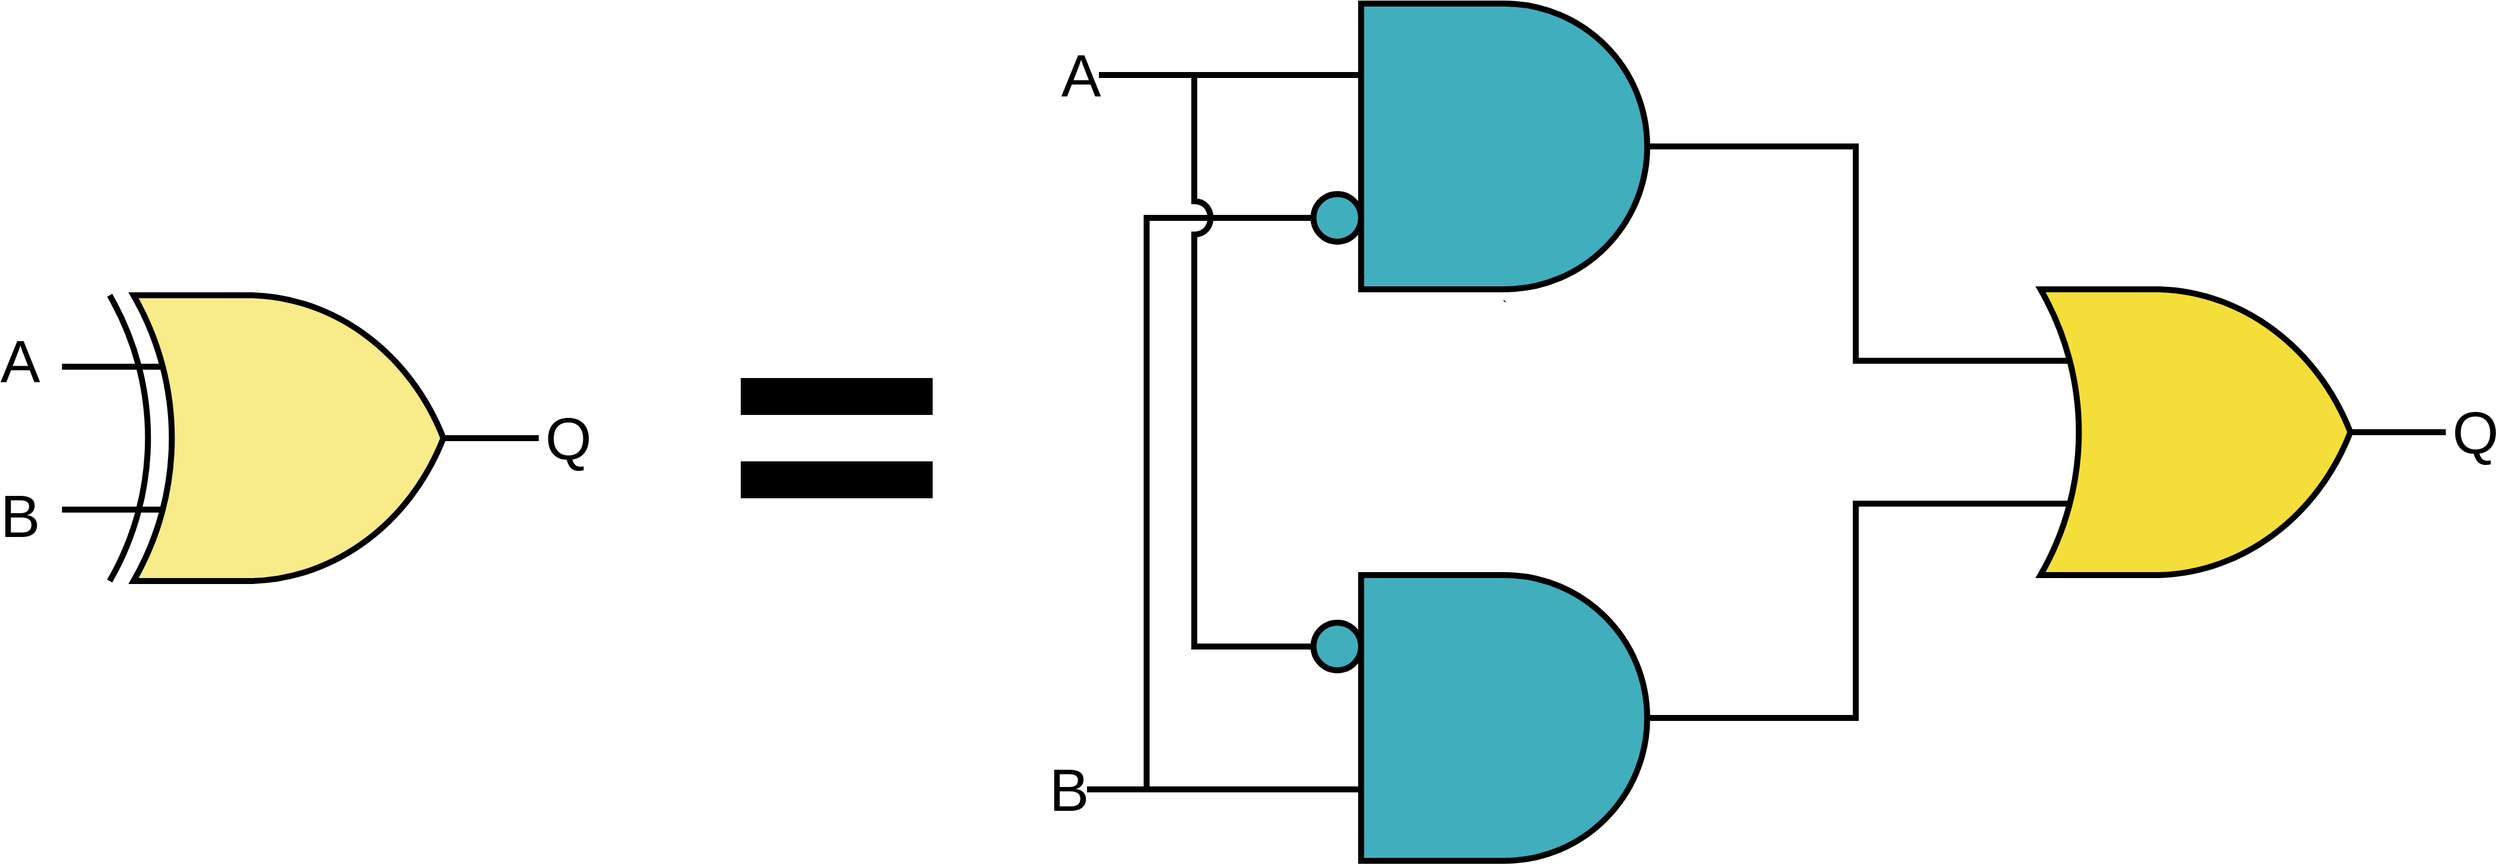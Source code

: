 <mxfile version="13.5.1" type="device"><diagram id="aLLUPcdGRL2v_aYeyfVb" name="Page-1"><mxGraphModel dx="2560" dy="1480" grid="1" gridSize="10" guides="1" tooltips="1" connect="1" arrows="1" fold="1" page="1" pageScale="1" pageWidth="1100" pageHeight="850" math="0" shadow="0"><root><mxCell id="0"/><mxCell id="1" parent="0"/><mxCell id="ppTHPDTWSaeLy9TkCwze-26" style="edgeStyle=orthogonalEdgeStyle;rounded=0;orthogonalLoop=1;jettySize=auto;html=1;exitX=0;exitY=0.75;exitDx=0;exitDy=0;exitPerimeter=0;entryX=0;entryY=0.75;entryDx=0;entryDy=0;entryPerimeter=0;endArrow=none;endFill=0;strokeWidth=5;" edge="1" parent="1" source="ppTHPDTWSaeLy9TkCwze-4" target="ppTHPDTWSaeLy9TkCwze-8"><mxGeometry relative="1" as="geometry"><Array as="points"><mxPoint x="1000" y="240"/><mxPoint x="1000" y="720"/></Array></mxGeometry></mxCell><mxCell id="ppTHPDTWSaeLy9TkCwze-28" style="edgeStyle=orthogonalEdgeStyle;rounded=0;jumpStyle=arc;jumpSize=20;orthogonalLoop=1;jettySize=auto;html=1;exitX=1;exitY=0.5;exitDx=0;exitDy=0;exitPerimeter=0;entryX=0;entryY=0.25;entryDx=0;entryDy=0;entryPerimeter=0;endArrow=none;endFill=0;strokeWidth=5;" edge="1" parent="1" source="ppTHPDTWSaeLy9TkCwze-4" target="ppTHPDTWSaeLy9TkCwze-12"><mxGeometry relative="1" as="geometry"/></mxCell><mxCell id="ppTHPDTWSaeLy9TkCwze-4" value="`" style="verticalLabelPosition=bottom;shadow=0;dashed=0;align=center;html=1;verticalAlign=top;shape=mxgraph.electrical.logic_gates.logic_gate;operation=and;aspect=fixed;fillColor=#41AEBD;strokeWidth=5;" vertex="1" parent="1"><mxGeometry x="1100" y="60" width="400" height="240" as="geometry"/></mxCell><mxCell id="ppTHPDTWSaeLy9TkCwze-27" style="edgeStyle=orthogonalEdgeStyle;rounded=0;orthogonalLoop=1;jettySize=auto;html=1;exitX=0;exitY=0.25;exitDx=0;exitDy=0;exitPerimeter=0;entryX=0;entryY=0.25;entryDx=0;entryDy=0;entryPerimeter=0;endArrow=none;endFill=0;jumpStyle=arc;jumpSize=20;strokeWidth=5;" edge="1" parent="1" source="ppTHPDTWSaeLy9TkCwze-8" target="ppTHPDTWSaeLy9TkCwze-4"><mxGeometry relative="1" as="geometry"><Array as="points"><mxPoint x="1040" y="600"/><mxPoint x="1040" y="120"/></Array></mxGeometry></mxCell><mxCell id="ppTHPDTWSaeLy9TkCwze-8" value="" style="verticalLabelPosition=bottom;shadow=0;dashed=0;align=center;html=1;verticalAlign=top;shape=mxgraph.electrical.logic_gates.logic_gate;operation=and;aspect=fixed;fillColor=#41AEBD;strokeWidth=5;" vertex="1" parent="1"><mxGeometry x="1100" y="540" width="400" height="240" as="geometry"/></mxCell><mxCell id="ppTHPDTWSaeLy9TkCwze-29" style="edgeStyle=orthogonalEdgeStyle;rounded=0;jumpStyle=arc;jumpSize=20;orthogonalLoop=1;jettySize=auto;html=1;exitX=0;exitY=0.75;exitDx=0;exitDy=0;exitPerimeter=0;entryX=1;entryY=0.5;entryDx=0;entryDy=0;entryPerimeter=0;endArrow=none;endFill=0;strokeWidth=5;" edge="1" parent="1" source="ppTHPDTWSaeLy9TkCwze-12" target="ppTHPDTWSaeLy9TkCwze-8"><mxGeometry relative="1" as="geometry"/></mxCell><mxCell id="ppTHPDTWSaeLy9TkCwze-12" value="" style="verticalLabelPosition=bottom;shadow=0;dashed=0;align=center;html=1;verticalAlign=top;shape=mxgraph.electrical.logic_gates.logic_gate;operation=or;fillColor=#F4DE3A;strokeWidth=5;" vertex="1" parent="1"><mxGeometry x="1690" y="300" width="400" height="240" as="geometry"/></mxCell><mxCell id="ppTHPDTWSaeLy9TkCwze-13" value="&lt;font style=&quot;font-size: 50px&quot;&gt;A&lt;/font&gt;" style="text;html=1;strokeColor=none;fillColor=none;align=center;verticalAlign=middle;whiteSpace=wrap;rounded=0;" vertex="1" parent="1"><mxGeometry x="40" y="345" width="30" height="30" as="geometry"/></mxCell><mxCell id="ppTHPDTWSaeLy9TkCwze-14" value="&lt;font style=&quot;font-size: 50px&quot;&gt;B&lt;/font&gt;" style="text;html=1;strokeColor=none;fillColor=none;align=center;verticalAlign=middle;whiteSpace=wrap;rounded=0;" vertex="1" parent="1"><mxGeometry x="40" y="475" width="30" height="30" as="geometry"/></mxCell><mxCell id="ppTHPDTWSaeLy9TkCwze-16" value="" style="verticalLabelPosition=bottom;shadow=0;dashed=0;align=center;html=1;verticalAlign=top;shape=mxgraph.electrical.logic_gates.logic_gate;operation=xor;aspect=fixed;fillColor=#F8EB89;strokeWidth=5;" vertex="1" parent="1"><mxGeometry x="90" y="305" width="400" height="240" as="geometry"/></mxCell><mxCell id="ppTHPDTWSaeLy9TkCwze-17" value="" style="rounded=0;whiteSpace=wrap;html=1;fillColor=#000000;" vertex="1" parent="1"><mxGeometry x="660" y="375" width="160" height="30" as="geometry"/></mxCell><mxCell id="ppTHPDTWSaeLy9TkCwze-18" value="" style="rounded=0;whiteSpace=wrap;html=1;fillColor=#000000;" vertex="1" parent="1"><mxGeometry x="660" y="445" width="160" height="30" as="geometry"/></mxCell><mxCell id="ppTHPDTWSaeLy9TkCwze-19" value="&lt;font style=&quot;font-size: 50px&quot;&gt;Q&lt;/font&gt;" style="text;html=1;strokeColor=none;fillColor=none;align=center;verticalAlign=middle;whiteSpace=wrap;rounded=0;" vertex="1" parent="1"><mxGeometry x="500" y="410" width="30" height="30" as="geometry"/></mxCell><mxCell id="ppTHPDTWSaeLy9TkCwze-23" style="edgeStyle=orthogonalEdgeStyle;rounded=0;orthogonalLoop=1;jettySize=auto;html=1;exitX=1;exitY=0.5;exitDx=0;exitDy=0;entryX=0;entryY=0.25;entryDx=0;entryDy=0;entryPerimeter=0;endArrow=none;endFill=0;strokeWidth=5;" edge="1" parent="1" source="ppTHPDTWSaeLy9TkCwze-20" target="ppTHPDTWSaeLy9TkCwze-4"><mxGeometry relative="1" as="geometry"/></mxCell><mxCell id="ppTHPDTWSaeLy9TkCwze-20" value="&lt;font style=&quot;font-size: 50px&quot;&gt;A&lt;/font&gt;" style="text;html=1;strokeColor=none;fillColor=none;align=center;verticalAlign=middle;whiteSpace=wrap;rounded=0;" vertex="1" parent="1"><mxGeometry x="930" y="105" width="30" height="30" as="geometry"/></mxCell><mxCell id="ppTHPDTWSaeLy9TkCwze-21" value="" style="ellipse;whiteSpace=wrap;html=1;aspect=fixed;fillColor=#41AEBD;strokeWidth=5;" vertex="1" parent="1"><mxGeometry x="1140" y="220" width="40" height="40" as="geometry"/></mxCell><mxCell id="ppTHPDTWSaeLy9TkCwze-24" style="edgeStyle=orthogonalEdgeStyle;rounded=0;orthogonalLoop=1;jettySize=auto;html=1;exitX=1;exitY=0.5;exitDx=0;exitDy=0;entryX=0;entryY=0.75;entryDx=0;entryDy=0;entryPerimeter=0;endArrow=none;endFill=0;strokeWidth=5;" edge="1" parent="1" source="ppTHPDTWSaeLy9TkCwze-22" target="ppTHPDTWSaeLy9TkCwze-8"><mxGeometry relative="1" as="geometry"/></mxCell><mxCell id="ppTHPDTWSaeLy9TkCwze-22" value="&lt;font style=&quot;font-size: 50px&quot;&gt;B&lt;/font&gt;" style="text;html=1;strokeColor=none;fillColor=none;align=center;verticalAlign=middle;whiteSpace=wrap;rounded=0;" vertex="1" parent="1"><mxGeometry x="920" y="705" width="30" height="30" as="geometry"/></mxCell><mxCell id="ppTHPDTWSaeLy9TkCwze-25" value="" style="ellipse;whiteSpace=wrap;html=1;aspect=fixed;fillColor=#41AEBD;strokeWidth=5;" vertex="1" parent="1"><mxGeometry x="1140" y="580" width="40" height="40" as="geometry"/></mxCell><mxCell id="ppTHPDTWSaeLy9TkCwze-30" value="&lt;font style=&quot;font-size: 50px&quot;&gt;Q&lt;/font&gt;" style="text;html=1;strokeColor=none;fillColor=none;align=center;verticalAlign=middle;whiteSpace=wrap;rounded=0;" vertex="1" parent="1"><mxGeometry x="2100" y="405" width="30" height="30" as="geometry"/></mxCell></root></mxGraphModel></diagram></mxfile>